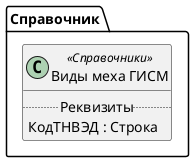 ﻿@startuml ВидыМехаГИСМ
'!include templates.wsd
'..\include templates.wsd
class Справочник.ВидыМехаГИСМ as "Виды меха ГИСМ" <<Справочники>>
{
..Реквизиты..
КодТНВЭД : Строка
}
@enduml
